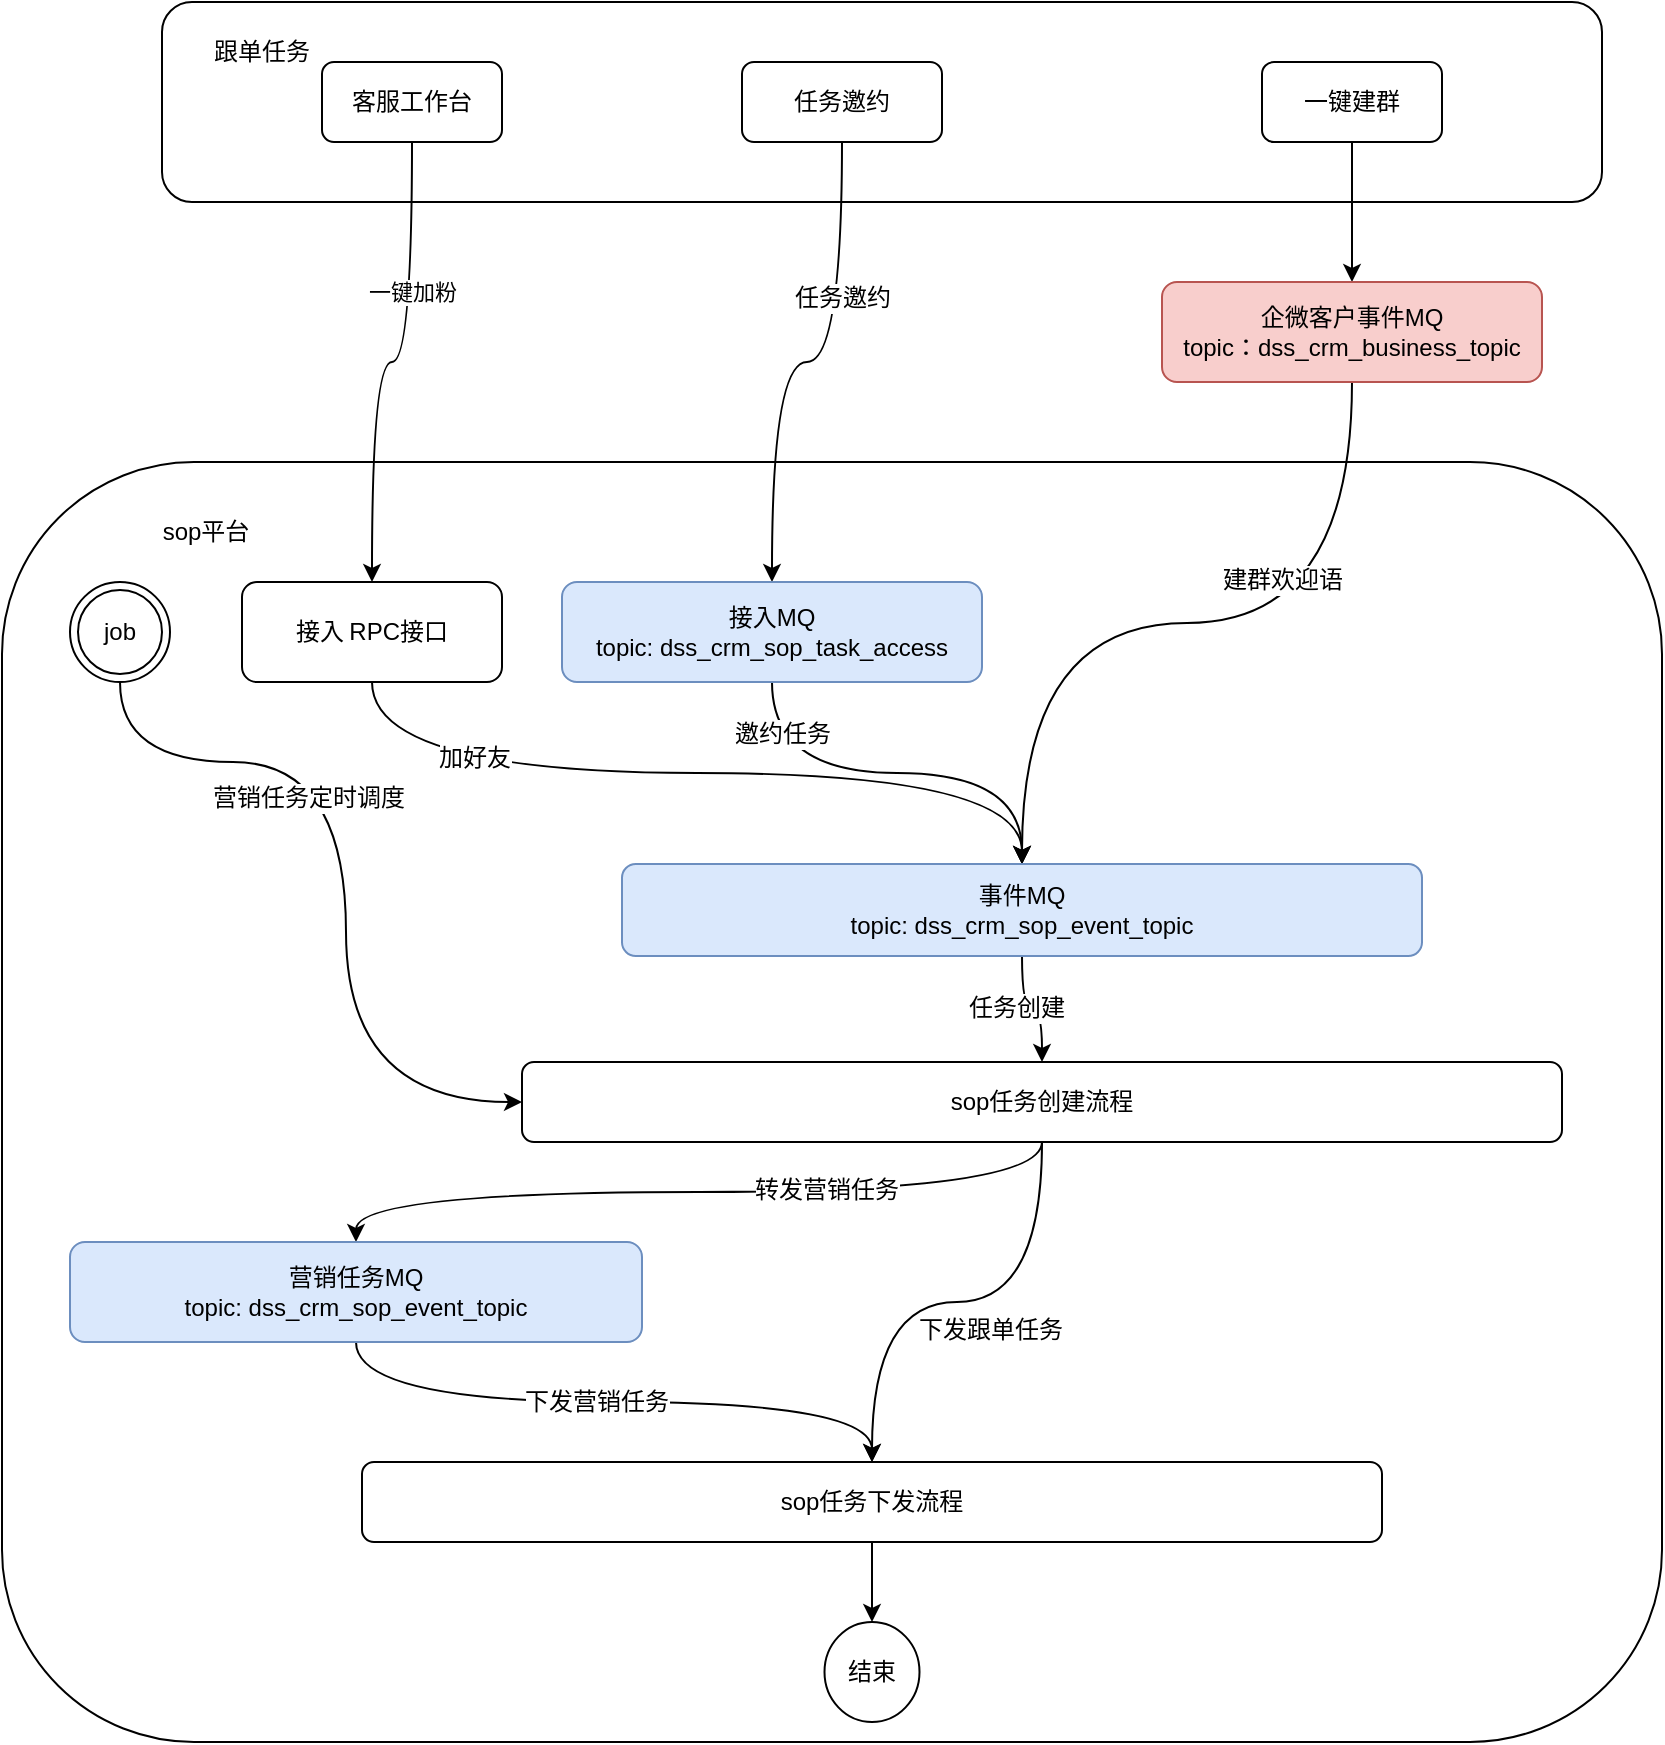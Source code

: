<mxfile version="22.0.8" type="github">
  <diagram name="第 1 页" id="Y6YN0UifXXBLTrbvVRIB">
    <mxGraphModel dx="1193" dy="770" grid="1" gridSize="10" guides="1" tooltips="1" connect="1" arrows="1" fold="1" page="1" pageScale="1" pageWidth="827" pageHeight="1169" math="0" shadow="0">
      <root>
        <mxCell id="0" />
        <mxCell id="1" parent="0" />
        <mxCell id="9H6Dv00L7JDP5k7rZO34-27" value="" style="rounded=1;whiteSpace=wrap;html=1;strokeColor=default;align=center;verticalAlign=middle;fontFamily=Helvetica;fontSize=12;fontColor=default;fillColor=default;" vertex="1" parent="1">
          <mxGeometry x="410" y="130" width="720" height="100" as="geometry" />
        </mxCell>
        <mxCell id="9H6Dv00L7JDP5k7rZO34-5" value="" style="rounded=1;whiteSpace=wrap;html=1;" vertex="1" parent="1">
          <mxGeometry x="330" y="360" width="830" height="640" as="geometry" />
        </mxCell>
        <mxCell id="9H6Dv00L7JDP5k7rZO34-9" style="edgeStyle=orthogonalEdgeStyle;rounded=0;orthogonalLoop=1;jettySize=auto;html=1;entryX=0.5;entryY=0;entryDx=0;entryDy=0;curved=1;" edge="1" parent="1" source="9H6Dv00L7JDP5k7rZO34-1" target="9H6Dv00L7JDP5k7rZO34-7">
          <mxGeometry relative="1" as="geometry" />
        </mxCell>
        <mxCell id="9H6Dv00L7JDP5k7rZO34-10" value="一键加粉" style="edgeLabel;html=1;align=center;verticalAlign=middle;resizable=0;points=[];" vertex="1" connectable="0" parent="9H6Dv00L7JDP5k7rZO34-9">
          <mxGeometry x="-0.38" relative="1" as="geometry">
            <mxPoint as="offset" />
          </mxGeometry>
        </mxCell>
        <mxCell id="9H6Dv00L7JDP5k7rZO34-1" value="客服工作台" style="rounded=1;whiteSpace=wrap;html=1;" vertex="1" parent="1">
          <mxGeometry x="490" y="160" width="90" height="40" as="geometry" />
        </mxCell>
        <mxCell id="9H6Dv00L7JDP5k7rZO34-13" style="edgeStyle=orthogonalEdgeStyle;rounded=0;orthogonalLoop=1;jettySize=auto;html=1;entryX=0.5;entryY=0;entryDx=0;entryDy=0;" edge="1" parent="1" source="9H6Dv00L7JDP5k7rZO34-2" target="9H6Dv00L7JDP5k7rZO34-12">
          <mxGeometry relative="1" as="geometry" />
        </mxCell>
        <mxCell id="9H6Dv00L7JDP5k7rZO34-2" value="一键建群" style="rounded=1;whiteSpace=wrap;html=1;" vertex="1" parent="1">
          <mxGeometry x="960" y="160" width="90" height="40" as="geometry" />
        </mxCell>
        <mxCell id="9H6Dv00L7JDP5k7rZO34-25" style="edgeStyle=orthogonalEdgeStyle;rounded=0;orthogonalLoop=1;jettySize=auto;html=1;entryX=0;entryY=0.5;entryDx=0;entryDy=0;fontFamily=Helvetica;fontSize=12;fontColor=default;curved=1;" edge="1" parent="1" source="9H6Dv00L7JDP5k7rZO34-3" target="9H6Dv00L7JDP5k7rZO34-20">
          <mxGeometry relative="1" as="geometry">
            <Array as="points">
              <mxPoint x="389" y="510" />
              <mxPoint x="502" y="510" />
              <mxPoint x="502" y="680" />
            </Array>
          </mxGeometry>
        </mxCell>
        <mxCell id="9H6Dv00L7JDP5k7rZO34-26" value="营销任务定时调度" style="edgeLabel;html=1;align=center;verticalAlign=middle;resizable=0;points=[];fontSize=12;fontFamily=Helvetica;fontColor=default;" vertex="1" connectable="0" parent="9H6Dv00L7JDP5k7rZO34-25">
          <mxGeometry x="-0.35" y="-17" relative="1" as="geometry">
            <mxPoint y="1" as="offset" />
          </mxGeometry>
        </mxCell>
        <mxCell id="9H6Dv00L7JDP5k7rZO34-3" value="job" style="ellipse;shape=doubleEllipse;whiteSpace=wrap;html=1;aspect=fixed;" vertex="1" parent="1">
          <mxGeometry x="364" y="420" width="50" height="50" as="geometry" />
        </mxCell>
        <mxCell id="9H6Dv00L7JDP5k7rZO34-11" style="edgeStyle=orthogonalEdgeStyle;rounded=0;orthogonalLoop=1;jettySize=auto;html=1;curved=1;" edge="1" parent="1" source="9H6Dv00L7JDP5k7rZO34-4" target="9H6Dv00L7JDP5k7rZO34-8">
          <mxGeometry relative="1" as="geometry" />
        </mxCell>
        <mxCell id="9H6Dv00L7JDP5k7rZO34-16" value="任务邀约" style="edgeLabel;html=1;align=center;verticalAlign=middle;resizable=0;points=[];fontSize=12;fontFamily=Helvetica;fontColor=default;" vertex="1" connectable="0" parent="9H6Dv00L7JDP5k7rZO34-11">
          <mxGeometry x="-0.393" relative="1" as="geometry">
            <mxPoint as="offset" />
          </mxGeometry>
        </mxCell>
        <mxCell id="9H6Dv00L7JDP5k7rZO34-4" value="任务邀约" style="rounded=1;whiteSpace=wrap;html=1;" vertex="1" parent="1">
          <mxGeometry x="700" y="160" width="100" height="40" as="geometry" />
        </mxCell>
        <mxCell id="9H6Dv00L7JDP5k7rZO34-18" style="edgeStyle=orthogonalEdgeStyle;rounded=0;orthogonalLoop=1;jettySize=auto;html=1;entryX=0.5;entryY=0;entryDx=0;entryDy=0;fontFamily=Helvetica;fontSize=12;fontColor=default;curved=1;exitX=0.5;exitY=1;exitDx=0;exitDy=0;" edge="1" parent="1" source="9H6Dv00L7JDP5k7rZO34-7" target="9H6Dv00L7JDP5k7rZO34-14">
          <mxGeometry relative="1" as="geometry" />
        </mxCell>
        <mxCell id="9H6Dv00L7JDP5k7rZO34-31" value="加好友" style="edgeLabel;html=1;align=center;verticalAlign=middle;resizable=0;points=[];fontSize=12;fontFamily=Helvetica;fontColor=default;" vertex="1" connectable="0" parent="9H6Dv00L7JDP5k7rZO34-18">
          <mxGeometry x="-0.535" y="8" relative="1" as="geometry">
            <mxPoint as="offset" />
          </mxGeometry>
        </mxCell>
        <mxCell id="9H6Dv00L7JDP5k7rZO34-7" value="接入&lt;span style=&quot;white-space: pre;&quot;&gt;&#x9;&lt;/span&gt;RPC接口" style="rounded=1;whiteSpace=wrap;html=1;" vertex="1" parent="1">
          <mxGeometry x="450" y="420" width="130" height="50" as="geometry" />
        </mxCell>
        <mxCell id="9H6Dv00L7JDP5k7rZO34-17" style="edgeStyle=orthogonalEdgeStyle;rounded=0;orthogonalLoop=1;jettySize=auto;html=1;fontFamily=Helvetica;fontSize=12;fontColor=default;curved=1;" edge="1" parent="1" source="9H6Dv00L7JDP5k7rZO34-8" target="9H6Dv00L7JDP5k7rZO34-14">
          <mxGeometry relative="1" as="geometry" />
        </mxCell>
        <mxCell id="9H6Dv00L7JDP5k7rZO34-32" value="邀约任务" style="edgeLabel;html=1;align=center;verticalAlign=middle;resizable=0;points=[];fontSize=12;fontFamily=Helvetica;fontColor=default;" vertex="1" connectable="0" parent="9H6Dv00L7JDP5k7rZO34-17">
          <mxGeometry x="-0.759" y="5" relative="1" as="geometry">
            <mxPoint as="offset" />
          </mxGeometry>
        </mxCell>
        <mxCell id="9H6Dv00L7JDP5k7rZO34-8" value="接入MQ&lt;br&gt;topic:&amp;nbsp;dss_crm_sop_task_access&lt;br&gt;&lt;span class=&quot;lark-record-clipboard&quot; data-lark-record-format=&quot;docx/text&quot; data-lark-record-data=&quot;{&amp;quot;rootId&amp;quot;:&amp;quot;FImldMycgolcDUxQUyZcc2bRnjg&amp;quot;,&amp;quot;text&amp;quot;:{&amp;quot;initialAttributedTexts&amp;quot;:{&amp;quot;text&amp;quot;:{&amp;quot;0&amp;quot;:&amp;quot;dss_crm_sop_task_access&amp;quot;},&amp;quot;attribs&amp;quot;:{&amp;quot;0&amp;quot;:&amp;quot;*0+n&amp;quot;}},&amp;quot;apool&amp;quot;:{&amp;quot;numToAttrib&amp;quot;:{&amp;quot;0&amp;quot;:[&amp;quot;author&amp;quot;,&amp;quot;7220235268358848515&amp;quot;]},&amp;quot;nextNum&amp;quot;:1}},&amp;quot;type&amp;quot;:&amp;quot;text&amp;quot;,&amp;quot;referenceRecordMap&amp;quot;:{},&amp;quot;extra&amp;quot;:{&amp;quot;mention_page_title&amp;quot;:{},&amp;quot;external_mention_url&amp;quot;:{}},&amp;quot;isKeepQuoteContainer&amp;quot;:false,&amp;quot;isFromCode&amp;quot;:false,&amp;quot;selection&amp;quot;:[{&amp;quot;id&amp;quot;:20,&amp;quot;type&amp;quot;:&amp;quot;text&amp;quot;,&amp;quot;selection&amp;quot;:{&amp;quot;start&amp;quot;:0,&amp;quot;end&amp;quot;:23},&amp;quot;recordId&amp;quot;:&amp;quot;N4pZdVQWFocIQ4xhGyzcF8nhnQg&amp;quot;}],&amp;quot;payloadMap&amp;quot;:{},&amp;quot;isCut&amp;quot;:false}&quot;&gt;&lt;/span&gt;" style="rounded=1;whiteSpace=wrap;html=1;fillColor=#dae8fc;strokeColor=#6c8ebf;" vertex="1" parent="1">
          <mxGeometry x="610" y="420" width="210" height="50" as="geometry" />
        </mxCell>
        <mxCell id="9H6Dv00L7JDP5k7rZO34-15" style="edgeStyle=orthogonalEdgeStyle;rounded=0;orthogonalLoop=1;jettySize=auto;html=1;fontFamily=Helvetica;fontSize=12;fontColor=default;curved=1;" edge="1" parent="1" source="9H6Dv00L7JDP5k7rZO34-12" target="9H6Dv00L7JDP5k7rZO34-14">
          <mxGeometry relative="1" as="geometry" />
        </mxCell>
        <mxCell id="9H6Dv00L7JDP5k7rZO34-30" value="建群欢迎语" style="edgeLabel;html=1;align=center;verticalAlign=middle;resizable=0;points=[];fontSize=12;fontFamily=Helvetica;fontColor=default;" vertex="1" connectable="0" parent="9H6Dv00L7JDP5k7rZO34-15">
          <mxGeometry x="-0.24" y="-22" relative="1" as="geometry">
            <mxPoint x="-1" as="offset" />
          </mxGeometry>
        </mxCell>
        <mxCell id="9H6Dv00L7JDP5k7rZO34-12" value="企微客户事件MQ&lt;br&gt;topic：dss_crm_business_topic&lt;br&gt;&lt;span class=&quot;lark-record-clipboard&quot; data-lark-record-format=&quot;docx/text&quot; data-lark-record-data=&quot;{&amp;quot;rootId&amp;quot;:&amp;quot;FImldMycgolcDUxQUyZcc2bRnjg&amp;quot;,&amp;quot;text&amp;quot;:{&amp;quot;initialAttributedTexts&amp;quot;:{&amp;quot;text&amp;quot;:{&amp;quot;0&amp;quot;:&amp;quot;dss_crm_business_topic&amp;quot;},&amp;quot;attribs&amp;quot;:{&amp;quot;0&amp;quot;:&amp;quot;*0+m&amp;quot;}},&amp;quot;apool&amp;quot;:{&amp;quot;numToAttrib&amp;quot;:{&amp;quot;0&amp;quot;:[&amp;quot;author&amp;quot;,&amp;quot;7220235268358848515&amp;quot;]},&amp;quot;nextNum&amp;quot;:1}},&amp;quot;type&amp;quot;:&amp;quot;text&amp;quot;,&amp;quot;referenceRecordMap&amp;quot;:{},&amp;quot;extra&amp;quot;:{&amp;quot;mention_page_title&amp;quot;:{},&amp;quot;external_mention_url&amp;quot;:{}},&amp;quot;isKeepQuoteContainer&amp;quot;:false,&amp;quot;isFromCode&amp;quot;:false,&amp;quot;selection&amp;quot;:[{&amp;quot;id&amp;quot;:28,&amp;quot;type&amp;quot;:&amp;quot;text&amp;quot;,&amp;quot;selection&amp;quot;:{&amp;quot;start&amp;quot;:0,&amp;quot;end&amp;quot;:22},&amp;quot;recordId&amp;quot;:&amp;quot;Mccud6d0NoNiJLx3LFicwxuCnGh&amp;quot;}],&amp;quot;payloadMap&amp;quot;:{},&amp;quot;isCut&amp;quot;:false}&quot;&gt;&lt;/span&gt;" style="rounded=1;whiteSpace=wrap;html=1;fillColor=#f8cecc;strokeColor=#b85450;" vertex="1" parent="1">
          <mxGeometry x="910" y="270" width="190" height="50" as="geometry" />
        </mxCell>
        <mxCell id="9H6Dv00L7JDP5k7rZO34-21" style="edgeStyle=orthogonalEdgeStyle;rounded=0;orthogonalLoop=1;jettySize=auto;html=1;fontFamily=Helvetica;fontSize=12;fontColor=default;curved=1;" edge="1" parent="1" source="9H6Dv00L7JDP5k7rZO34-14" target="9H6Dv00L7JDP5k7rZO34-20">
          <mxGeometry relative="1" as="geometry" />
        </mxCell>
        <mxCell id="9H6Dv00L7JDP5k7rZO34-23" value="任务创建" style="edgeLabel;html=1;align=center;verticalAlign=middle;resizable=0;points=[];fontSize=12;fontFamily=Helvetica;fontColor=default;" vertex="1" connectable="0" parent="9H6Dv00L7JDP5k7rZO34-21">
          <mxGeometry x="-0.17" y="-3" relative="1" as="geometry">
            <mxPoint as="offset" />
          </mxGeometry>
        </mxCell>
        <mxCell id="9H6Dv00L7JDP5k7rZO34-14" value="事件MQ&lt;br&gt;topic:&amp;nbsp;dss_crm_sop_event_topic&lt;br&gt;&lt;span class=&quot;lark-record-clipboard&quot; data-lark-record-format=&quot;docx/text&quot; data-lark-record-data=&quot;{&amp;quot;rootId&amp;quot;:&amp;quot;FImldMycgolcDUxQUyZcc2bRnjg&amp;quot;,&amp;quot;text&amp;quot;:{&amp;quot;initialAttributedTexts&amp;quot;:{&amp;quot;text&amp;quot;:{&amp;quot;0&amp;quot;:&amp;quot;dss_crm_sop_event_topic&amp;quot;},&amp;quot;attribs&amp;quot;:{&amp;quot;0&amp;quot;:&amp;quot;*0+n&amp;quot;}},&amp;quot;apool&amp;quot;:{&amp;quot;numToAttrib&amp;quot;:{&amp;quot;0&amp;quot;:[&amp;quot;author&amp;quot;,&amp;quot;7220235268358848515&amp;quot;]},&amp;quot;nextNum&amp;quot;:1}},&amp;quot;type&amp;quot;:&amp;quot;text&amp;quot;,&amp;quot;referenceRecordMap&amp;quot;:{},&amp;quot;extra&amp;quot;:{&amp;quot;mention_page_title&amp;quot;:{},&amp;quot;external_mention_url&amp;quot;:{}},&amp;quot;isKeepQuoteContainer&amp;quot;:false,&amp;quot;isFromCode&amp;quot;:false,&amp;quot;selection&amp;quot;:[{&amp;quot;id&amp;quot;:15,&amp;quot;type&amp;quot;:&amp;quot;text&amp;quot;,&amp;quot;selection&amp;quot;:{&amp;quot;start&amp;quot;:0,&amp;quot;end&amp;quot;:23},&amp;quot;recordId&amp;quot;:&amp;quot;SeJVd5J5EoVo28xKH6ecCVTpnXb&amp;quot;}],&amp;quot;payloadMap&amp;quot;:{},&amp;quot;isCut&amp;quot;:false}&quot;&gt;&lt;/span&gt;" style="rounded=1;whiteSpace=wrap;html=1;fillColor=#dae8fc;strokeColor=#6c8ebf;" vertex="1" parent="1">
          <mxGeometry x="640" y="561" width="400" height="46" as="geometry" />
        </mxCell>
        <mxCell id="9H6Dv00L7JDP5k7rZO34-34" style="edgeStyle=orthogonalEdgeStyle;rounded=0;orthogonalLoop=1;jettySize=auto;html=1;entryX=0.5;entryY=0;entryDx=0;entryDy=0;fontFamily=Helvetica;fontSize=12;fontColor=default;curved=1;" edge="1" parent="1" source="9H6Dv00L7JDP5k7rZO34-20" target="9H6Dv00L7JDP5k7rZO34-33">
          <mxGeometry relative="1" as="geometry" />
        </mxCell>
        <mxCell id="9H6Dv00L7JDP5k7rZO34-36" value="转发营销任务" style="edgeLabel;html=1;align=center;verticalAlign=middle;resizable=0;points=[];fontSize=12;fontFamily=Helvetica;fontColor=default;" vertex="1" connectable="0" parent="9H6Dv00L7JDP5k7rZO34-34">
          <mxGeometry x="-0.321" y="-1" relative="1" as="geometry">
            <mxPoint as="offset" />
          </mxGeometry>
        </mxCell>
        <mxCell id="9H6Dv00L7JDP5k7rZO34-39" style="edgeStyle=orthogonalEdgeStyle;rounded=0;orthogonalLoop=1;jettySize=auto;html=1;fontFamily=Helvetica;fontSize=12;fontColor=default;curved=1;" edge="1" parent="1" source="9H6Dv00L7JDP5k7rZO34-20" target="9H6Dv00L7JDP5k7rZO34-35">
          <mxGeometry relative="1" as="geometry" />
        </mxCell>
        <mxCell id="9H6Dv00L7JDP5k7rZO34-40" value="下发跟单任务" style="edgeLabel;html=1;align=center;verticalAlign=middle;resizable=0;points=[];fontSize=12;fontFamily=Helvetica;fontColor=default;" vertex="1" connectable="0" parent="9H6Dv00L7JDP5k7rZO34-39">
          <mxGeometry x="-0.131" relative="1" as="geometry">
            <mxPoint y="14" as="offset" />
          </mxGeometry>
        </mxCell>
        <mxCell id="9H6Dv00L7JDP5k7rZO34-20" value="sop任务创建流程" style="rounded=1;whiteSpace=wrap;html=1;strokeColor=default;align=center;verticalAlign=middle;fontFamily=Helvetica;fontSize=12;fontColor=default;fillColor=default;" vertex="1" parent="1">
          <mxGeometry x="590" y="660" width="520" height="40" as="geometry" />
        </mxCell>
        <mxCell id="9H6Dv00L7JDP5k7rZO34-28" value="跟单任务" style="text;html=1;strokeColor=none;fillColor=none;align=center;verticalAlign=middle;whiteSpace=wrap;rounded=0;fontSize=12;fontFamily=Helvetica;fontColor=default;" vertex="1" parent="1">
          <mxGeometry x="430" y="140" width="60" height="30" as="geometry" />
        </mxCell>
        <mxCell id="9H6Dv00L7JDP5k7rZO34-29" value="sop平台" style="text;html=1;strokeColor=none;fillColor=none;align=center;verticalAlign=middle;whiteSpace=wrap;rounded=0;fontSize=12;fontFamily=Helvetica;fontColor=default;" vertex="1" parent="1">
          <mxGeometry x="384" y="370" width="96" height="50" as="geometry" />
        </mxCell>
        <mxCell id="9H6Dv00L7JDP5k7rZO34-37" style="edgeStyle=orthogonalEdgeStyle;rounded=0;orthogonalLoop=1;jettySize=auto;html=1;entryX=0.5;entryY=0;entryDx=0;entryDy=0;fontFamily=Helvetica;fontSize=12;fontColor=default;curved=1;" edge="1" parent="1" source="9H6Dv00L7JDP5k7rZO34-33" target="9H6Dv00L7JDP5k7rZO34-35">
          <mxGeometry relative="1" as="geometry" />
        </mxCell>
        <mxCell id="9H6Dv00L7JDP5k7rZO34-38" value="下发营销任务" style="edgeLabel;html=1;align=center;verticalAlign=middle;resizable=0;points=[];fontSize=12;fontFamily=Helvetica;fontColor=default;" vertex="1" connectable="0" parent="9H6Dv00L7JDP5k7rZO34-37">
          <mxGeometry x="-0.06" relative="1" as="geometry">
            <mxPoint as="offset" />
          </mxGeometry>
        </mxCell>
        <mxCell id="9H6Dv00L7JDP5k7rZO34-33" value="营销任务MQ&lt;br&gt;topic:&amp;nbsp;dss_crm_sop_event_topic&lt;br&gt;&lt;span class=&quot;lark-record-clipboard&quot; data-lark-record-format=&quot;docx/text&quot; data-lark-record-data=&quot;{&amp;quot;rootId&amp;quot;:&amp;quot;FImldMycgolcDUxQUyZcc2bRnjg&amp;quot;,&amp;quot;text&amp;quot;:{&amp;quot;initialAttributedTexts&amp;quot;:{&amp;quot;text&amp;quot;:{&amp;quot;0&amp;quot;:&amp;quot;dss_crm_sop_event_topic&amp;quot;},&amp;quot;attribs&amp;quot;:{&amp;quot;0&amp;quot;:&amp;quot;*0+n&amp;quot;}},&amp;quot;apool&amp;quot;:{&amp;quot;numToAttrib&amp;quot;:{&amp;quot;0&amp;quot;:[&amp;quot;author&amp;quot;,&amp;quot;7220235268358848515&amp;quot;]},&amp;quot;nextNum&amp;quot;:1}},&amp;quot;type&amp;quot;:&amp;quot;text&amp;quot;,&amp;quot;referenceRecordMap&amp;quot;:{},&amp;quot;extra&amp;quot;:{&amp;quot;mention_page_title&amp;quot;:{},&amp;quot;external_mention_url&amp;quot;:{}},&amp;quot;isKeepQuoteContainer&amp;quot;:false,&amp;quot;isFromCode&amp;quot;:false,&amp;quot;selection&amp;quot;:[{&amp;quot;id&amp;quot;:15,&amp;quot;type&amp;quot;:&amp;quot;text&amp;quot;,&amp;quot;selection&amp;quot;:{&amp;quot;start&amp;quot;:0,&amp;quot;end&amp;quot;:23},&amp;quot;recordId&amp;quot;:&amp;quot;SeJVd5J5EoVo28xKH6ecCVTpnXb&amp;quot;}],&amp;quot;payloadMap&amp;quot;:{},&amp;quot;isCut&amp;quot;:false}&quot;&gt;&lt;/span&gt;" style="rounded=1;whiteSpace=wrap;html=1;fillColor=#dae8fc;strokeColor=#6c8ebf;" vertex="1" parent="1">
          <mxGeometry x="364" y="750" width="286" height="50" as="geometry" />
        </mxCell>
        <mxCell id="9H6Dv00L7JDP5k7rZO34-44" value="" style="edgeStyle=orthogonalEdgeStyle;rounded=0;orthogonalLoop=1;jettySize=auto;html=1;fontFamily=Helvetica;fontSize=12;fontColor=default;" edge="1" parent="1" source="9H6Dv00L7JDP5k7rZO34-35" target="9H6Dv00L7JDP5k7rZO34-43">
          <mxGeometry relative="1" as="geometry" />
        </mxCell>
        <mxCell id="9H6Dv00L7JDP5k7rZO34-35" value="sop任务下发流程" style="rounded=1;whiteSpace=wrap;html=1;strokeColor=default;align=center;verticalAlign=middle;fontFamily=Helvetica;fontSize=12;fontColor=default;fillColor=default;" vertex="1" parent="1">
          <mxGeometry x="510" y="860" width="510" height="40" as="geometry" />
        </mxCell>
        <mxCell id="9H6Dv00L7JDP5k7rZO34-43" value="结束" style="ellipse;whiteSpace=wrap;html=1;rounded=1;" vertex="1" parent="1">
          <mxGeometry x="741.25" y="940" width="47.5" height="50" as="geometry" />
        </mxCell>
      </root>
    </mxGraphModel>
  </diagram>
</mxfile>
